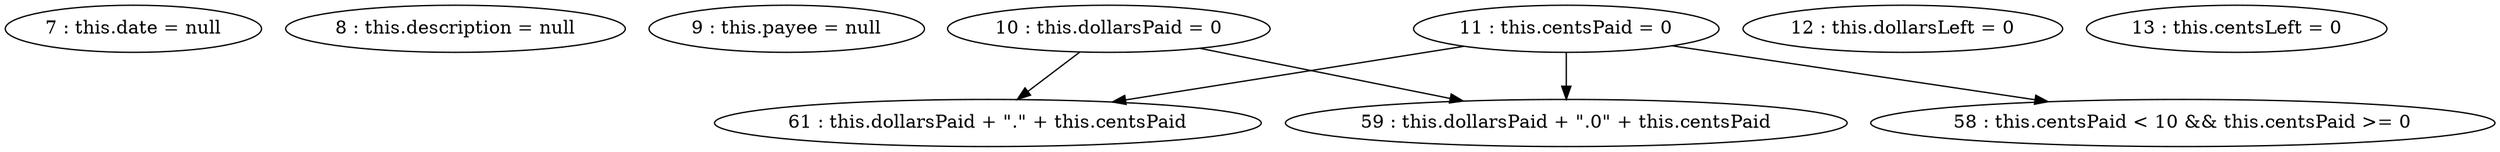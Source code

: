 digraph G {
"7 : this.date = null"
"8 : this.description = null"
"9 : this.payee = null"
"10 : this.dollarsPaid = 0"
"10 : this.dollarsPaid = 0" -> "59 : this.dollarsPaid + \".0\" + this.centsPaid"
"10 : this.dollarsPaid = 0" -> "61 : this.dollarsPaid + \".\" + this.centsPaid"
"11 : this.centsPaid = 0"
"11 : this.centsPaid = 0" -> "59 : this.dollarsPaid + \".0\" + this.centsPaid"
"11 : this.centsPaid = 0" -> "61 : this.dollarsPaid + \".\" + this.centsPaid"
"11 : this.centsPaid = 0" -> "58 : this.centsPaid < 10 && this.centsPaid >= 0"
"12 : this.dollarsLeft = 0"
"13 : this.centsLeft = 0"
"58 : this.centsPaid < 10 && this.centsPaid >= 0"
"59 : this.dollarsPaid + \".0\" + this.centsPaid"
"61 : this.dollarsPaid + \".\" + this.centsPaid"
}